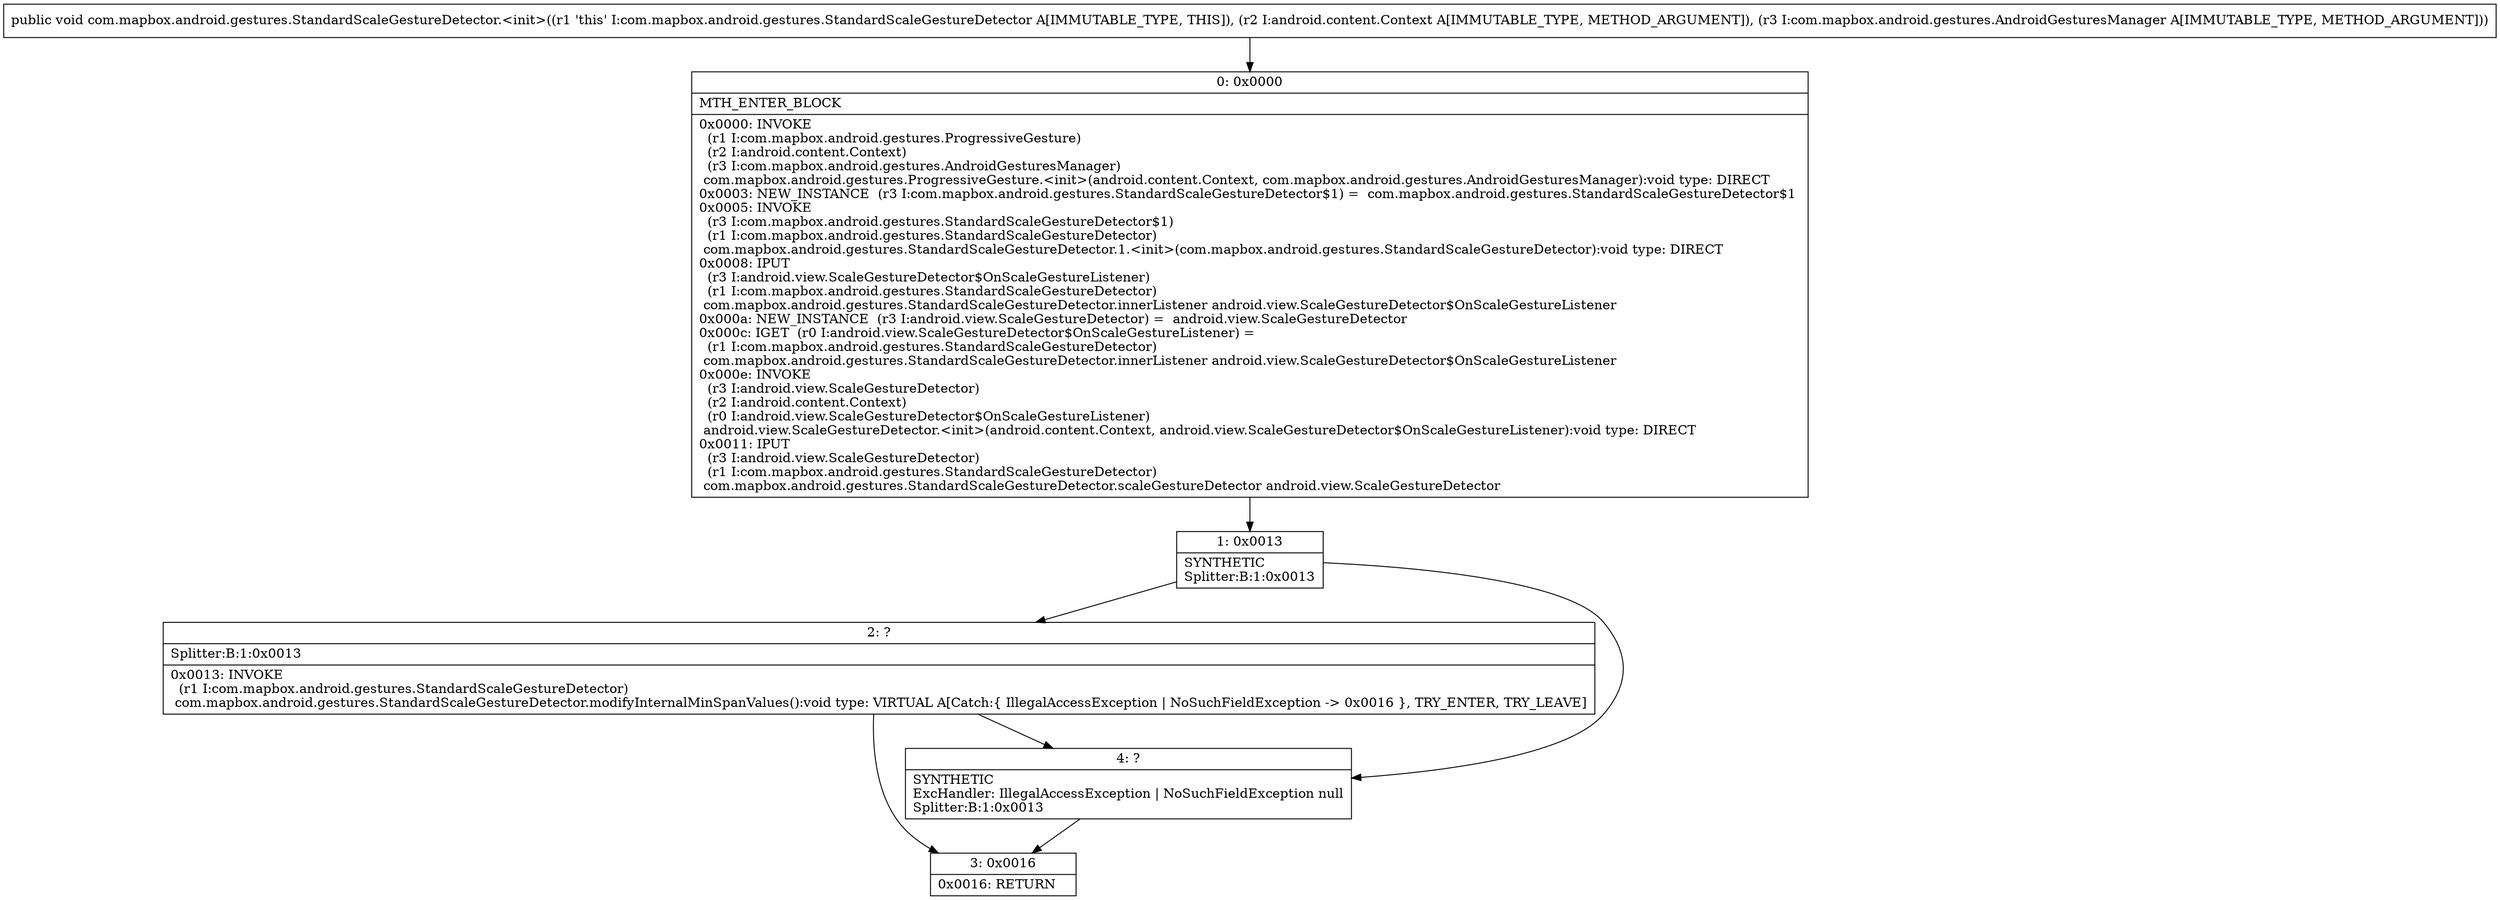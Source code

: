 digraph "CFG forcom.mapbox.android.gestures.StandardScaleGestureDetector.\<init\>(Landroid\/content\/Context;Lcom\/mapbox\/android\/gestures\/AndroidGesturesManager;)V" {
Node_0 [shape=record,label="{0\:\ 0x0000|MTH_ENTER_BLOCK\l|0x0000: INVOKE  \l  (r1 I:com.mapbox.android.gestures.ProgressiveGesture)\l  (r2 I:android.content.Context)\l  (r3 I:com.mapbox.android.gestures.AndroidGesturesManager)\l com.mapbox.android.gestures.ProgressiveGesture.\<init\>(android.content.Context, com.mapbox.android.gestures.AndroidGesturesManager):void type: DIRECT \l0x0003: NEW_INSTANCE  (r3 I:com.mapbox.android.gestures.StandardScaleGestureDetector$1) =  com.mapbox.android.gestures.StandardScaleGestureDetector$1 \l0x0005: INVOKE  \l  (r3 I:com.mapbox.android.gestures.StandardScaleGestureDetector$1)\l  (r1 I:com.mapbox.android.gestures.StandardScaleGestureDetector)\l com.mapbox.android.gestures.StandardScaleGestureDetector.1.\<init\>(com.mapbox.android.gestures.StandardScaleGestureDetector):void type: DIRECT \l0x0008: IPUT  \l  (r3 I:android.view.ScaleGestureDetector$OnScaleGestureListener)\l  (r1 I:com.mapbox.android.gestures.StandardScaleGestureDetector)\l com.mapbox.android.gestures.StandardScaleGestureDetector.innerListener android.view.ScaleGestureDetector$OnScaleGestureListener \l0x000a: NEW_INSTANCE  (r3 I:android.view.ScaleGestureDetector) =  android.view.ScaleGestureDetector \l0x000c: IGET  (r0 I:android.view.ScaleGestureDetector$OnScaleGestureListener) = \l  (r1 I:com.mapbox.android.gestures.StandardScaleGestureDetector)\l com.mapbox.android.gestures.StandardScaleGestureDetector.innerListener android.view.ScaleGestureDetector$OnScaleGestureListener \l0x000e: INVOKE  \l  (r3 I:android.view.ScaleGestureDetector)\l  (r2 I:android.content.Context)\l  (r0 I:android.view.ScaleGestureDetector$OnScaleGestureListener)\l android.view.ScaleGestureDetector.\<init\>(android.content.Context, android.view.ScaleGestureDetector$OnScaleGestureListener):void type: DIRECT \l0x0011: IPUT  \l  (r3 I:android.view.ScaleGestureDetector)\l  (r1 I:com.mapbox.android.gestures.StandardScaleGestureDetector)\l com.mapbox.android.gestures.StandardScaleGestureDetector.scaleGestureDetector android.view.ScaleGestureDetector \l}"];
Node_1 [shape=record,label="{1\:\ 0x0013|SYNTHETIC\lSplitter:B:1:0x0013\l}"];
Node_2 [shape=record,label="{2\:\ ?|Splitter:B:1:0x0013\l|0x0013: INVOKE  \l  (r1 I:com.mapbox.android.gestures.StandardScaleGestureDetector)\l com.mapbox.android.gestures.StandardScaleGestureDetector.modifyInternalMinSpanValues():void type: VIRTUAL A[Catch:\{ IllegalAccessException \| NoSuchFieldException \-\> 0x0016 \}, TRY_ENTER, TRY_LEAVE]\l}"];
Node_3 [shape=record,label="{3\:\ 0x0016|0x0016: RETURN   \l}"];
Node_4 [shape=record,label="{4\:\ ?|SYNTHETIC\lExcHandler: IllegalAccessException \| NoSuchFieldException null\lSplitter:B:1:0x0013\l}"];
MethodNode[shape=record,label="{public void com.mapbox.android.gestures.StandardScaleGestureDetector.\<init\>((r1 'this' I:com.mapbox.android.gestures.StandardScaleGestureDetector A[IMMUTABLE_TYPE, THIS]), (r2 I:android.content.Context A[IMMUTABLE_TYPE, METHOD_ARGUMENT]), (r3 I:com.mapbox.android.gestures.AndroidGesturesManager A[IMMUTABLE_TYPE, METHOD_ARGUMENT])) }"];
MethodNode -> Node_0;
Node_0 -> Node_1;
Node_1 -> Node_2;
Node_1 -> Node_4;
Node_2 -> Node_3;
Node_2 -> Node_4;
Node_4 -> Node_3;
}


